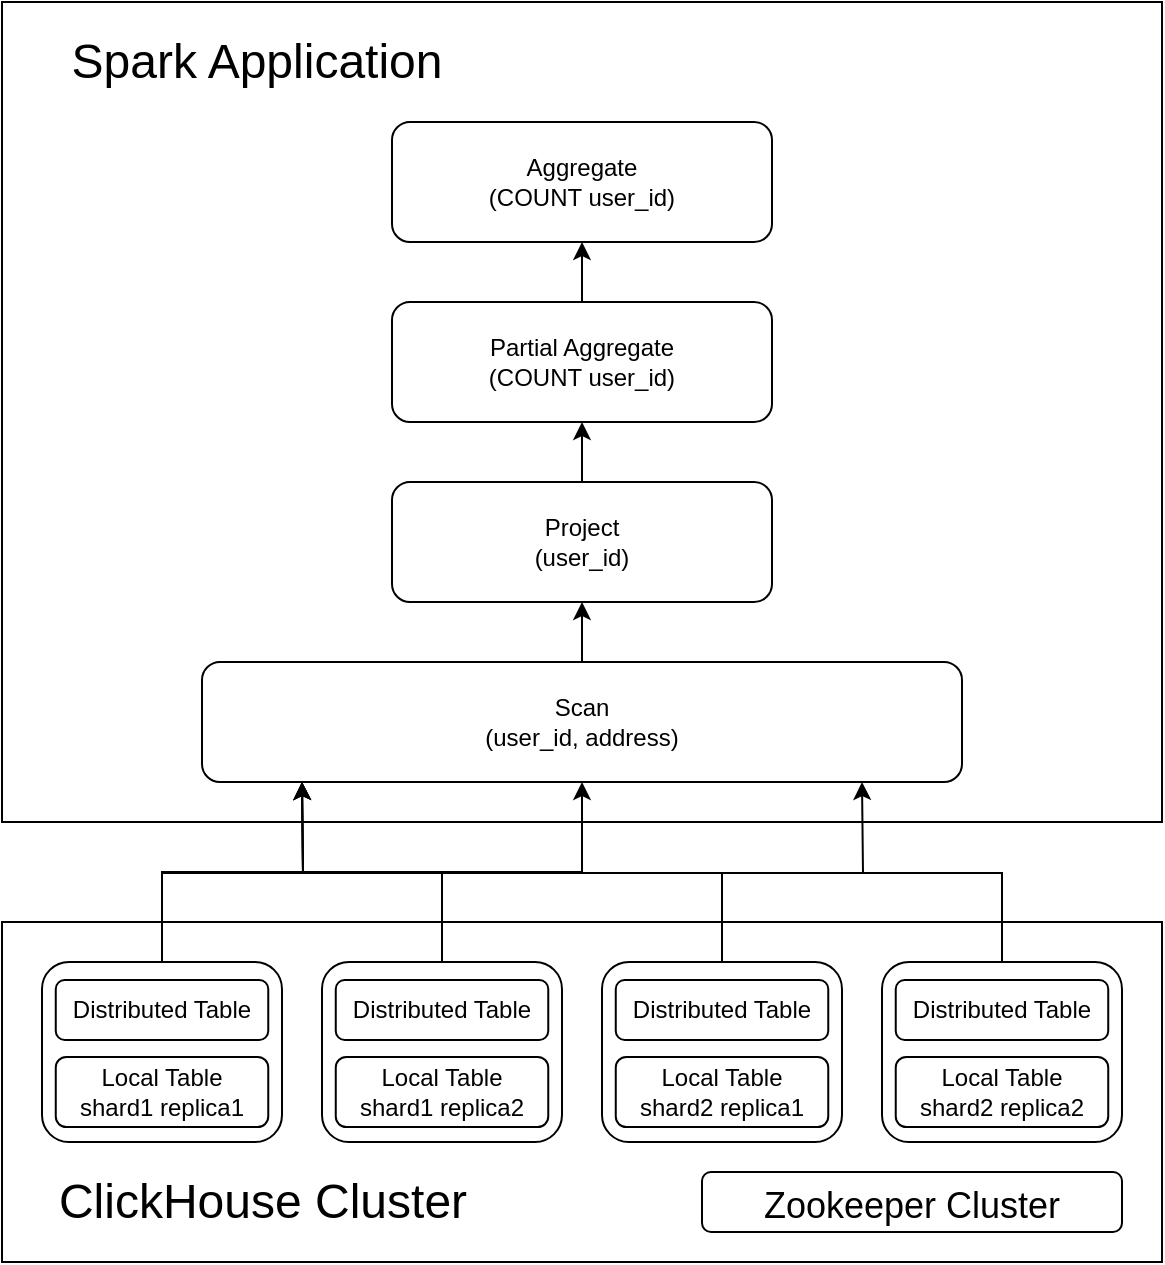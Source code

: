 <mxfile version="19.0.3" type="device"><diagram id="DP69mtCT49gpEv6jSf6h" name="Page-1"><mxGraphModel dx="1106" dy="876" grid="1" gridSize="10" guides="1" tooltips="1" connect="1" arrows="1" fold="1" page="1" pageScale="1" pageWidth="850" pageHeight="1100" math="0" shadow="0"><root><mxCell id="0"/><mxCell id="1" parent="0"/><mxCell id="xZ03twwF-I--uRWGkpO3-39" value="" style="rounded=0;whiteSpace=wrap;html=1;fillColor=none;" parent="1" vertex="1"><mxGeometry x="140" y="80" width="580" height="410" as="geometry"/></mxCell><mxCell id="xZ03twwF-I--uRWGkpO3-1" value="" style="rounded=0;whiteSpace=wrap;html=1;fillColor=none;" parent="1" vertex="1"><mxGeometry x="140" y="540" width="580" height="170" as="geometry"/></mxCell><mxCell id="xZ03twwF-I--uRWGkpO3-27" style="edgeStyle=orthogonalEdgeStyle;rounded=0;orthogonalLoop=1;jettySize=auto;html=1;exitX=0.5;exitY=0;exitDx=0;exitDy=0;" parent="1" source="xZ03twwF-I--uRWGkpO3-2" target="xZ03twwF-I--uRWGkpO3-16" edge="1"><mxGeometry relative="1" as="geometry"/></mxCell><mxCell id="xZ03twwF-I--uRWGkpO3-31" style="edgeStyle=orthogonalEdgeStyle;rounded=0;orthogonalLoop=1;jettySize=auto;html=1;exitX=0.5;exitY=0;exitDx=0;exitDy=0;" parent="1" source="xZ03twwF-I--uRWGkpO3-2" edge="1"><mxGeometry relative="1" as="geometry"><mxPoint x="570" y="470" as="targetPoint"/></mxGeometry></mxCell><mxCell id="xZ03twwF-I--uRWGkpO3-2" value="" style="rounded=1;whiteSpace=wrap;html=1;" parent="1" vertex="1"><mxGeometry x="160" y="560" width="120" height="90" as="geometry"/></mxCell><mxCell id="xZ03twwF-I--uRWGkpO3-28" style="edgeStyle=orthogonalEdgeStyle;rounded=0;orthogonalLoop=1;jettySize=auto;html=1;exitX=0.5;exitY=0;exitDx=0;exitDy=0;" parent="1" source="xZ03twwF-I--uRWGkpO3-3" edge="1"><mxGeometry relative="1" as="geometry"><mxPoint x="290" y="470" as="targetPoint"/></mxGeometry></mxCell><mxCell id="xZ03twwF-I--uRWGkpO3-3" value="" style="rounded=1;whiteSpace=wrap;html=1;" parent="1" vertex="1"><mxGeometry x="300" y="560" width="120" height="90" as="geometry"/></mxCell><mxCell id="xZ03twwF-I--uRWGkpO3-29" style="edgeStyle=orthogonalEdgeStyle;rounded=0;orthogonalLoop=1;jettySize=auto;html=1;exitX=0.5;exitY=0;exitDx=0;exitDy=0;" parent="1" source="xZ03twwF-I--uRWGkpO3-4" edge="1"><mxGeometry relative="1" as="geometry"><mxPoint x="290" y="470" as="targetPoint"/></mxGeometry></mxCell><mxCell id="xZ03twwF-I--uRWGkpO3-4" value="" style="rounded=1;whiteSpace=wrap;html=1;" parent="1" vertex="1"><mxGeometry x="440" y="560" width="120" height="90" as="geometry"/></mxCell><mxCell id="xZ03twwF-I--uRWGkpO3-30" style="edgeStyle=orthogonalEdgeStyle;rounded=0;orthogonalLoop=1;jettySize=auto;html=1;exitX=0.5;exitY=0;exitDx=0;exitDy=0;" parent="1" source="xZ03twwF-I--uRWGkpO3-5" edge="1"><mxGeometry relative="1" as="geometry"><mxPoint x="290" y="470" as="targetPoint"/></mxGeometry></mxCell><mxCell id="xZ03twwF-I--uRWGkpO3-5" value="" style="rounded=1;whiteSpace=wrap;html=1;" parent="1" vertex="1"><mxGeometry x="580" y="560" width="120" height="90" as="geometry"/></mxCell><mxCell id="xZ03twwF-I--uRWGkpO3-6" value="&lt;font style=&quot;font-size: 24px;&quot;&gt;ClickHouse Cluster&lt;/font&gt;" style="text;html=1;resizable=0;autosize=1;align=center;verticalAlign=middle;points=[];fillColor=none;strokeColor=none;rounded=0;" parent="1" vertex="1"><mxGeometry x="160" y="670" width="220" height="20" as="geometry"/></mxCell><mxCell id="xZ03twwF-I--uRWGkpO3-7" value="&lt;font style=&quot;font-size: 18px;&quot;&gt;Zookeeper Cluster&lt;/font&gt;" style="rounded=1;whiteSpace=wrap;html=1;fontSize=24;fillColor=none;" parent="1" vertex="1"><mxGeometry x="490" y="665" width="210" height="30" as="geometry"/></mxCell><mxCell id="xZ03twwF-I--uRWGkpO3-8" value="Distributed Table" style="rounded=1;whiteSpace=wrap;html=1;" parent="1" vertex="1"><mxGeometry x="586.87" y="569" width="106.25" height="30" as="geometry"/></mxCell><mxCell id="xZ03twwF-I--uRWGkpO3-9" value="Distributed Table" style="rounded=1;whiteSpace=wrap;html=1;" parent="1" vertex="1"><mxGeometry x="446.88" y="569" width="106.25" height="30" as="geometry"/></mxCell><mxCell id="xZ03twwF-I--uRWGkpO3-10" value="Distributed Table" style="rounded=1;whiteSpace=wrap;html=1;" parent="1" vertex="1"><mxGeometry x="306.88" y="569" width="106.25" height="30" as="geometry"/></mxCell><mxCell id="xZ03twwF-I--uRWGkpO3-11" value="Distributed Table" style="rounded=1;whiteSpace=wrap;html=1;" parent="1" vertex="1"><mxGeometry x="166.88" y="569" width="106.25" height="30" as="geometry"/></mxCell><mxCell id="xZ03twwF-I--uRWGkpO3-12" value="Local Table&lt;br&gt;shard1 replica1" style="rounded=1;whiteSpace=wrap;html=1;" parent="1" vertex="1"><mxGeometry x="166.88" y="607.5" width="106.25" height="35" as="geometry"/></mxCell><mxCell id="xZ03twwF-I--uRWGkpO3-13" value="Local Table&lt;br&gt;shard1 replica2" style="rounded=1;whiteSpace=wrap;html=1;" parent="1" vertex="1"><mxGeometry x="306.88" y="607.5" width="106.25" height="35" as="geometry"/></mxCell><mxCell id="xZ03twwF-I--uRWGkpO3-14" value="Local Table&lt;br&gt;shard2 replica1" style="rounded=1;whiteSpace=wrap;html=1;" parent="1" vertex="1"><mxGeometry x="446.88" y="607.5" width="106.25" height="35" as="geometry"/></mxCell><mxCell id="xZ03twwF-I--uRWGkpO3-15" value="Local Table&lt;br&gt;shard2 replica2" style="rounded=1;whiteSpace=wrap;html=1;" parent="1" vertex="1"><mxGeometry x="586.87" y="607.5" width="106.25" height="35" as="geometry"/></mxCell><mxCell id="ivNdRUdyMkPJqKnGkJ6k-1" style="edgeStyle=orthogonalEdgeStyle;rounded=0;orthogonalLoop=1;jettySize=auto;html=1;" parent="1" source="xZ03twwF-I--uRWGkpO3-16" target="xZ03twwF-I--uRWGkpO3-36" edge="1"><mxGeometry relative="1" as="geometry"/></mxCell><mxCell id="xZ03twwF-I--uRWGkpO3-16" value="Scan&lt;br&gt;(user_id, address)" style="rounded=1;whiteSpace=wrap;html=1;" parent="1" vertex="1"><mxGeometry x="240" y="410" width="380" height="60" as="geometry"/></mxCell><mxCell id="yDFiYf1rjvQhppddcER4-3" value="" style="edgeStyle=orthogonalEdgeStyle;rounded=0;orthogonalLoop=1;jettySize=auto;html=1;" parent="1" source="xZ03twwF-I--uRWGkpO3-36" target="yDFiYf1rjvQhppddcER4-1" edge="1"><mxGeometry relative="1" as="geometry"/></mxCell><mxCell id="xZ03twwF-I--uRWGkpO3-36" value="Project&lt;br&gt;(user_id)" style="rounded=1;whiteSpace=wrap;html=1;" parent="1" vertex="1"><mxGeometry x="335" y="320" width="190" height="60" as="geometry"/></mxCell><mxCell id="xZ03twwF-I--uRWGkpO3-40" value="&lt;font style=&quot;font-size: 24px;&quot;&gt;Spark Application&lt;/font&gt;" style="text;html=1;resizable=0;autosize=1;align=center;verticalAlign=middle;points=[];fillColor=none;strokeColor=none;rounded=0;" parent="1" vertex="1"><mxGeometry x="166.88" y="100" width="200" height="20" as="geometry"/></mxCell><mxCell id="yDFiYf1rjvQhppddcER4-7" value="" style="edgeStyle=orthogonalEdgeStyle;rounded=0;orthogonalLoop=1;jettySize=auto;html=1;" parent="1" source="yDFiYf1rjvQhppddcER4-1" target="yDFiYf1rjvQhppddcER4-5" edge="1"><mxGeometry relative="1" as="geometry"/></mxCell><mxCell id="yDFiYf1rjvQhppddcER4-1" value="Partial Aggregate&lt;br&gt;(COUNT user_id)" style="rounded=1;whiteSpace=wrap;html=1;" parent="1" vertex="1"><mxGeometry x="335" y="230" width="190" height="60" as="geometry"/></mxCell><mxCell id="yDFiYf1rjvQhppddcER4-5" value="Aggregate&lt;br&gt;(COUNT user_id)" style="rounded=1;whiteSpace=wrap;html=1;" parent="1" vertex="1"><mxGeometry x="335" y="140" width="190" height="60" as="geometry"/></mxCell></root></mxGraphModel></diagram></mxfile>
